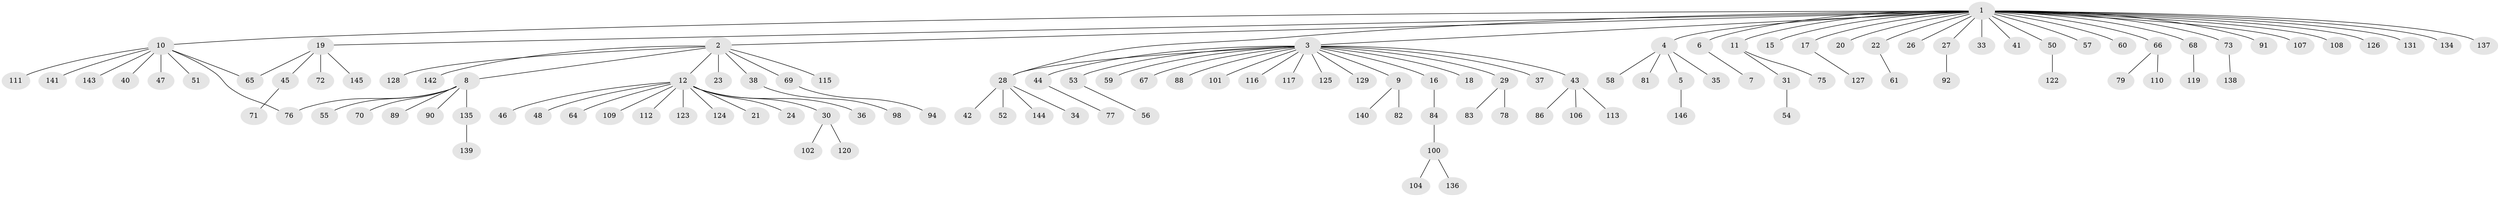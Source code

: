 // original degree distribution, {30: 0.00684931506849315, 10: 0.02054794520547945, 16: 0.00684931506849315, 5: 0.0136986301369863, 2: 0.15753424657534246, 8: 0.00684931506849315, 3: 0.06164383561643835, 4: 0.0273972602739726, 1: 0.684931506849315, 6: 0.00684931506849315, 7: 0.00684931506849315}
// Generated by graph-tools (version 1.1) at 2025/41/03/06/25 10:41:46]
// undirected, 121 vertices, 123 edges
graph export_dot {
graph [start="1"]
  node [color=gray90,style=filled];
  1 [super="+97"];
  2 [super="+39"];
  3 [super="+13"];
  4;
  5;
  6;
  7 [super="+95"];
  8 [super="+25"];
  9 [super="+63"];
  10 [super="+85"];
  11;
  12 [super="+14"];
  15;
  16;
  17;
  18;
  19 [super="+118"];
  20;
  21;
  22;
  23;
  24;
  26 [super="+49"];
  27 [super="+62"];
  28 [super="+121"];
  29 [super="+32"];
  30 [super="+80"];
  31 [super="+99"];
  33;
  34;
  35;
  36;
  37;
  38 [super="+74"];
  40;
  41;
  42;
  43 [super="+105"];
  44 [super="+93"];
  45 [super="+132"];
  46 [super="+87"];
  47;
  48;
  50;
  51;
  52;
  53;
  54;
  55;
  56;
  57;
  58;
  59;
  60;
  61;
  64;
  65 [super="+130"];
  66;
  67;
  68;
  69;
  70 [super="+114"];
  71;
  72;
  73;
  75;
  76;
  77;
  78 [super="+103"];
  79;
  81;
  82;
  83;
  84 [super="+96"];
  86;
  88;
  89;
  90;
  91;
  92;
  94;
  98;
  100 [super="+133"];
  101;
  102;
  104;
  106;
  107;
  108;
  109;
  110;
  111;
  112;
  113;
  115;
  116;
  117;
  119;
  120;
  122;
  123;
  124;
  125;
  126;
  127;
  128;
  129;
  131;
  134;
  135;
  136;
  137;
  138;
  139;
  140;
  141;
  142;
  143;
  144;
  145;
  146;
  1 -- 2;
  1 -- 3;
  1 -- 4;
  1 -- 6;
  1 -- 10;
  1 -- 11;
  1 -- 15;
  1 -- 17;
  1 -- 19;
  1 -- 20;
  1 -- 22;
  1 -- 26;
  1 -- 27;
  1 -- 28;
  1 -- 33;
  1 -- 41;
  1 -- 50;
  1 -- 57;
  1 -- 60;
  1 -- 66;
  1 -- 68;
  1 -- 73;
  1 -- 91;
  1 -- 107;
  1 -- 108;
  1 -- 126;
  1 -- 131;
  1 -- 134;
  1 -- 137;
  2 -- 8;
  2 -- 12;
  2 -- 23;
  2 -- 38;
  2 -- 69;
  2 -- 115;
  2 -- 128;
  2 -- 142;
  3 -- 9;
  3 -- 16;
  3 -- 18;
  3 -- 28;
  3 -- 29;
  3 -- 37;
  3 -- 44;
  3 -- 59;
  3 -- 67;
  3 -- 88;
  3 -- 116;
  3 -- 117;
  3 -- 125;
  3 -- 129;
  3 -- 53;
  3 -- 43;
  3 -- 101;
  4 -- 5;
  4 -- 35;
  4 -- 58;
  4 -- 81;
  5 -- 146;
  6 -- 7;
  8 -- 55;
  8 -- 70;
  8 -- 76;
  8 -- 89;
  8 -- 90;
  8 -- 135;
  9 -- 82;
  9 -- 140;
  10 -- 40;
  10 -- 47;
  10 -- 51;
  10 -- 65;
  10 -- 76;
  10 -- 111;
  10 -- 141;
  10 -- 143;
  11 -- 31;
  11 -- 75;
  12 -- 21;
  12 -- 123;
  12 -- 64;
  12 -- 36;
  12 -- 109;
  12 -- 46;
  12 -- 48;
  12 -- 112;
  12 -- 24;
  12 -- 124;
  12 -- 30;
  16 -- 84;
  17 -- 127;
  19 -- 45;
  19 -- 72;
  19 -- 145;
  19 -- 65;
  22 -- 61;
  27 -- 92;
  28 -- 34;
  28 -- 42;
  28 -- 52;
  28 -- 144;
  29 -- 78;
  29 -- 83;
  30 -- 120;
  30 -- 102;
  31 -- 54;
  38 -- 98;
  43 -- 86;
  43 -- 106;
  43 -- 113;
  44 -- 77;
  45 -- 71;
  50 -- 122;
  53 -- 56;
  66 -- 79;
  66 -- 110;
  68 -- 119;
  69 -- 94;
  73 -- 138;
  84 -- 100;
  100 -- 104;
  100 -- 136;
  135 -- 139;
}
